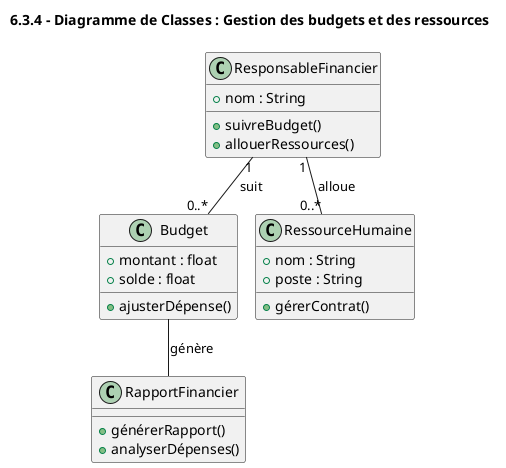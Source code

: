 @startuml
!pragma layout smetana
title 6.3.4 - Diagramme de Classes : Gestion des budgets et des ressources

class ResponsableFinancier {
    +nom : String
    +suivreBudget()
    +allouerRessources()
}

class Budget {
    +montant : float
    +solde : float
    +ajusterDépense()
}

class RessourceHumaine {
    +nom : String
    +poste : String
    +gérerContrat()
}

class RapportFinancier {
    +générerRapport()
    +analyserDépenses()
}

ResponsableFinancier "1" -- "0..*" Budget : suit
Budget -- RapportFinancier : génère
ResponsableFinancier "1" -- "0..*" RessourceHumaine : alloue

@enduml
